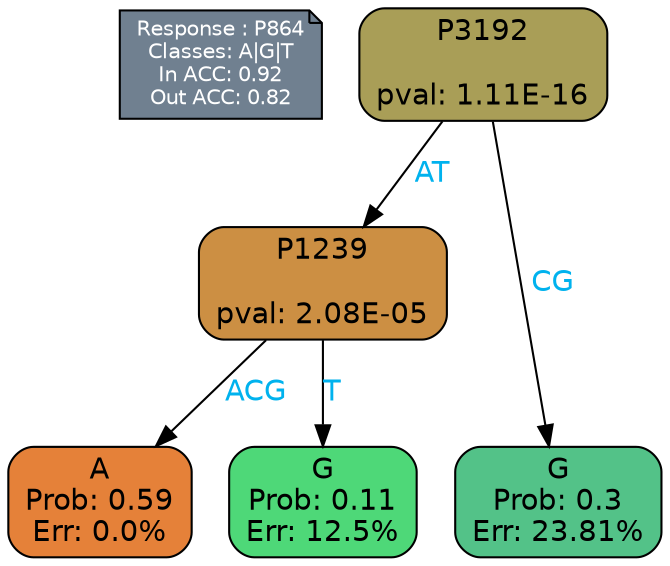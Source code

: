digraph Tree {
node [shape=box, style="filled, rounded", color="black", fontname=helvetica] ;
graph [ranksep=equally, splines=polylines, bgcolor=transparent, dpi=600] ;
edge [fontname=helvetica] ;
LEGEND [label="Response : P864
Classes: A|G|T
In ACC: 0.92
Out ACC: 0.82
",shape=note,align=left,style=filled,fillcolor="slategray",fontcolor="white",fontsize=10];1 [label="P3192

pval: 1.11E-16", fillcolor="#a99e57"] ;
2 [label="P1239

pval: 2.08E-05", fillcolor="#cc8f43"] ;
3 [label="A
Prob: 0.59
Err: 0.0%", fillcolor="#e58139"] ;
4 [label="G
Prob: 0.11
Err: 12.5%", fillcolor="#4ed878"] ;
5 [label="G
Prob: 0.3
Err: 23.81%", fillcolor="#53c288"] ;
1 -> 2 [label="AT",fontcolor=deepskyblue2] ;
1 -> 5 [label="CG",fontcolor=deepskyblue2] ;
2 -> 3 [label="ACG",fontcolor=deepskyblue2] ;
2 -> 4 [label="T",fontcolor=deepskyblue2] ;
{rank = same; 3;4;5;}{rank = same; LEGEND;1;}}